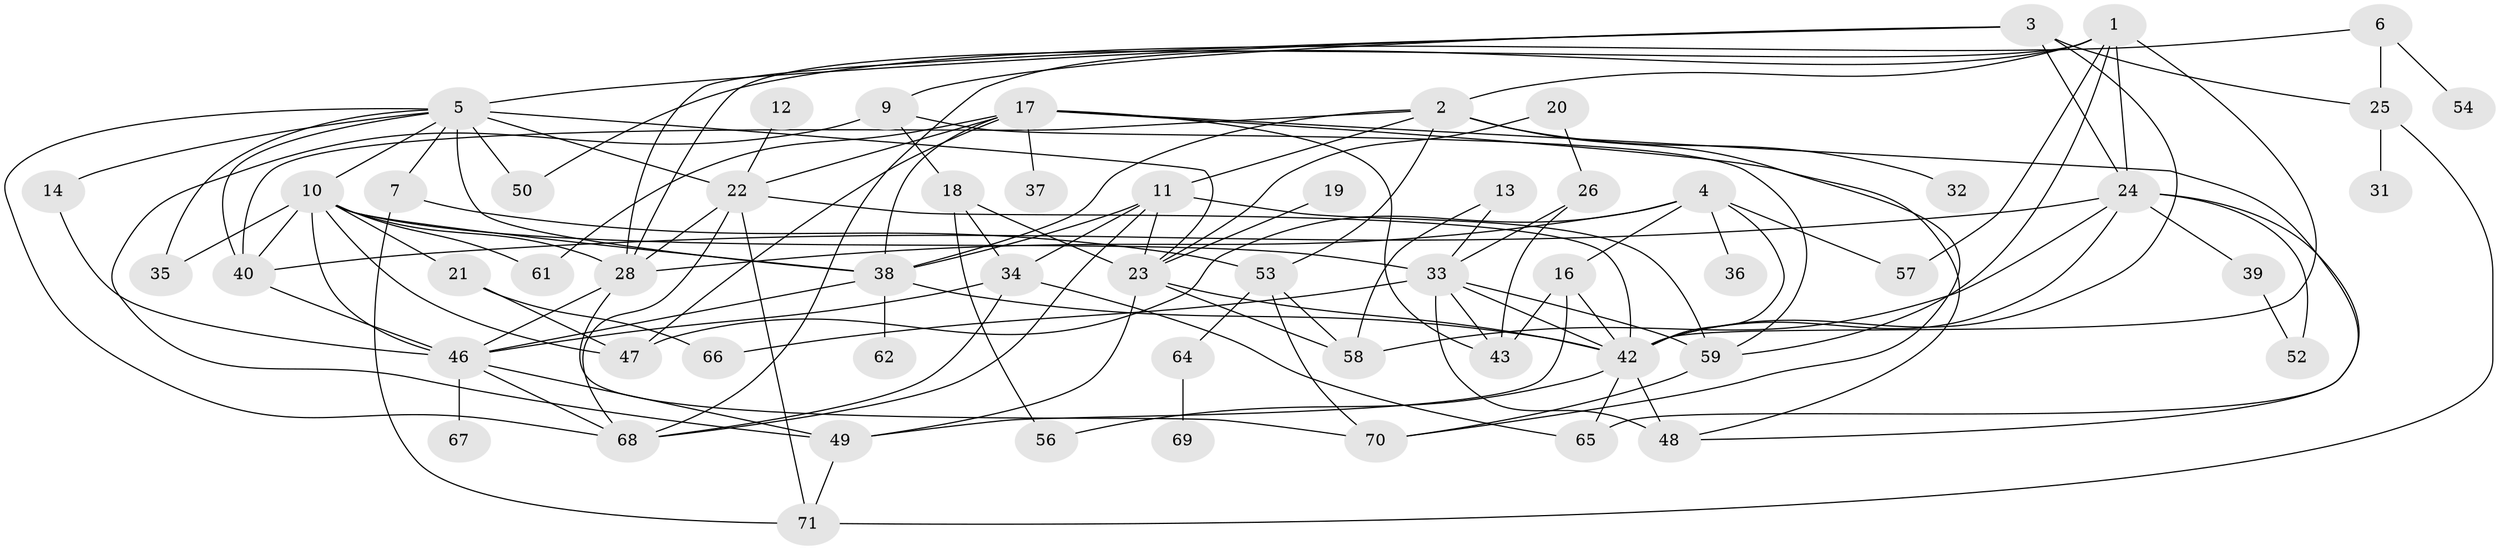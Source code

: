 // original degree distribution, {1: 0.1958041958041958, 2: 0.21678321678321677, 5: 0.0979020979020979, 0: 0.06293706293706294, 3: 0.20279720279720279, 6: 0.03496503496503497, 7: 0.02097902097902098, 4: 0.13986013986013987, 8: 0.027972027972027972}
// Generated by graph-tools (version 1.1) at 2025/33/03/09/25 02:33:27]
// undirected, 59 vertices, 124 edges
graph export_dot {
graph [start="1"]
  node [color=gray90,style=filled];
  1;
  2;
  3;
  4;
  5;
  6;
  7;
  9;
  10;
  11;
  12;
  13;
  14;
  16;
  17;
  18;
  19;
  20;
  21;
  22;
  23;
  24;
  25;
  26;
  28;
  31;
  32;
  33;
  34;
  35;
  36;
  37;
  38;
  39;
  40;
  42;
  43;
  46;
  47;
  48;
  49;
  50;
  52;
  53;
  54;
  56;
  57;
  58;
  59;
  61;
  62;
  64;
  65;
  66;
  67;
  68;
  69;
  70;
  71;
  1 -- 2 [weight=1.0];
  1 -- 24 [weight=1.0];
  1 -- 28 [weight=1.0];
  1 -- 42 [weight=1.0];
  1 -- 57 [weight=1.0];
  1 -- 59 [weight=1.0];
  1 -- 68 [weight=1.0];
  2 -- 11 [weight=1.0];
  2 -- 32 [weight=1.0];
  2 -- 38 [weight=1.0];
  2 -- 40 [weight=1.0];
  2 -- 53 [weight=1.0];
  2 -- 70 [weight=1.0];
  3 -- 5 [weight=1.0];
  3 -- 9 [weight=1.0];
  3 -- 24 [weight=1.0];
  3 -- 25 [weight=3.0];
  3 -- 28 [weight=1.0];
  3 -- 42 [weight=2.0];
  4 -- 16 [weight=1.0];
  4 -- 28 [weight=1.0];
  4 -- 36 [weight=1.0];
  4 -- 42 [weight=1.0];
  4 -- 47 [weight=1.0];
  4 -- 57 [weight=1.0];
  5 -- 7 [weight=1.0];
  5 -- 10 [weight=1.0];
  5 -- 14 [weight=2.0];
  5 -- 22 [weight=1.0];
  5 -- 23 [weight=1.0];
  5 -- 35 [weight=1.0];
  5 -- 38 [weight=4.0];
  5 -- 40 [weight=1.0];
  5 -- 50 [weight=1.0];
  5 -- 68 [weight=1.0];
  6 -- 25 [weight=1.0];
  6 -- 50 [weight=1.0];
  6 -- 54 [weight=1.0];
  7 -- 53 [weight=1.0];
  7 -- 71 [weight=1.0];
  9 -- 18 [weight=2.0];
  9 -- 49 [weight=1.0];
  9 -- 59 [weight=1.0];
  10 -- 21 [weight=1.0];
  10 -- 28 [weight=1.0];
  10 -- 33 [weight=1.0];
  10 -- 35 [weight=1.0];
  10 -- 38 [weight=1.0];
  10 -- 40 [weight=1.0];
  10 -- 46 [weight=1.0];
  10 -- 47 [weight=1.0];
  10 -- 61 [weight=1.0];
  11 -- 23 [weight=1.0];
  11 -- 34 [weight=1.0];
  11 -- 38 [weight=1.0];
  11 -- 59 [weight=1.0];
  11 -- 68 [weight=1.0];
  12 -- 22 [weight=1.0];
  13 -- 33 [weight=1.0];
  13 -- 58 [weight=1.0];
  14 -- 46 [weight=1.0];
  16 -- 42 [weight=3.0];
  16 -- 43 [weight=1.0];
  16 -- 49 [weight=1.0];
  17 -- 22 [weight=1.0];
  17 -- 37 [weight=1.0];
  17 -- 38 [weight=1.0];
  17 -- 43 [weight=1.0];
  17 -- 47 [weight=1.0];
  17 -- 48 [weight=1.0];
  17 -- 61 [weight=1.0];
  17 -- 65 [weight=1.0];
  18 -- 23 [weight=1.0];
  18 -- 34 [weight=1.0];
  18 -- 56 [weight=1.0];
  19 -- 23 [weight=1.0];
  20 -- 23 [weight=1.0];
  20 -- 26 [weight=1.0];
  21 -- 47 [weight=1.0];
  21 -- 66 [weight=1.0];
  22 -- 28 [weight=1.0];
  22 -- 42 [weight=1.0];
  22 -- 68 [weight=1.0];
  22 -- 71 [weight=1.0];
  23 -- 42 [weight=1.0];
  23 -- 49 [weight=1.0];
  23 -- 58 [weight=1.0];
  24 -- 39 [weight=1.0];
  24 -- 40 [weight=2.0];
  24 -- 42 [weight=1.0];
  24 -- 48 [weight=1.0];
  24 -- 52 [weight=1.0];
  24 -- 58 [weight=1.0];
  25 -- 31 [weight=1.0];
  25 -- 71 [weight=1.0];
  26 -- 33 [weight=1.0];
  26 -- 43 [weight=1.0];
  28 -- 46 [weight=1.0];
  28 -- 70 [weight=1.0];
  33 -- 42 [weight=1.0];
  33 -- 43 [weight=1.0];
  33 -- 48 [weight=2.0];
  33 -- 59 [weight=1.0];
  33 -- 66 [weight=1.0];
  34 -- 46 [weight=1.0];
  34 -- 65 [weight=1.0];
  34 -- 68 [weight=1.0];
  38 -- 42 [weight=1.0];
  38 -- 46 [weight=1.0];
  38 -- 62 [weight=1.0];
  39 -- 52 [weight=1.0];
  40 -- 46 [weight=1.0];
  42 -- 48 [weight=1.0];
  42 -- 56 [weight=1.0];
  42 -- 65 [weight=1.0];
  46 -- 49 [weight=1.0];
  46 -- 67 [weight=1.0];
  46 -- 68 [weight=1.0];
  49 -- 71 [weight=1.0];
  53 -- 58 [weight=1.0];
  53 -- 64 [weight=1.0];
  53 -- 70 [weight=1.0];
  59 -- 70 [weight=1.0];
  64 -- 69 [weight=1.0];
}
